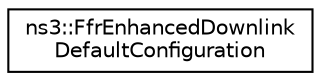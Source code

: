 digraph "Graphical Class Hierarchy"
{
 // LATEX_PDF_SIZE
  edge [fontname="Helvetica",fontsize="10",labelfontname="Helvetica",labelfontsize="10"];
  node [fontname="Helvetica",fontsize="10",shape=record];
  rankdir="LR";
  Node0 [label="ns3::FfrEnhancedDownlink\lDefaultConfiguration",height=0.2,width=0.4,color="black", fillcolor="white", style="filled",URL="$structns3_1_1_ffr_enhanced_downlink_default_configuration.html",tooltip="FfrEnhancedDownlinkDefaultConfiguration structure."];
}
